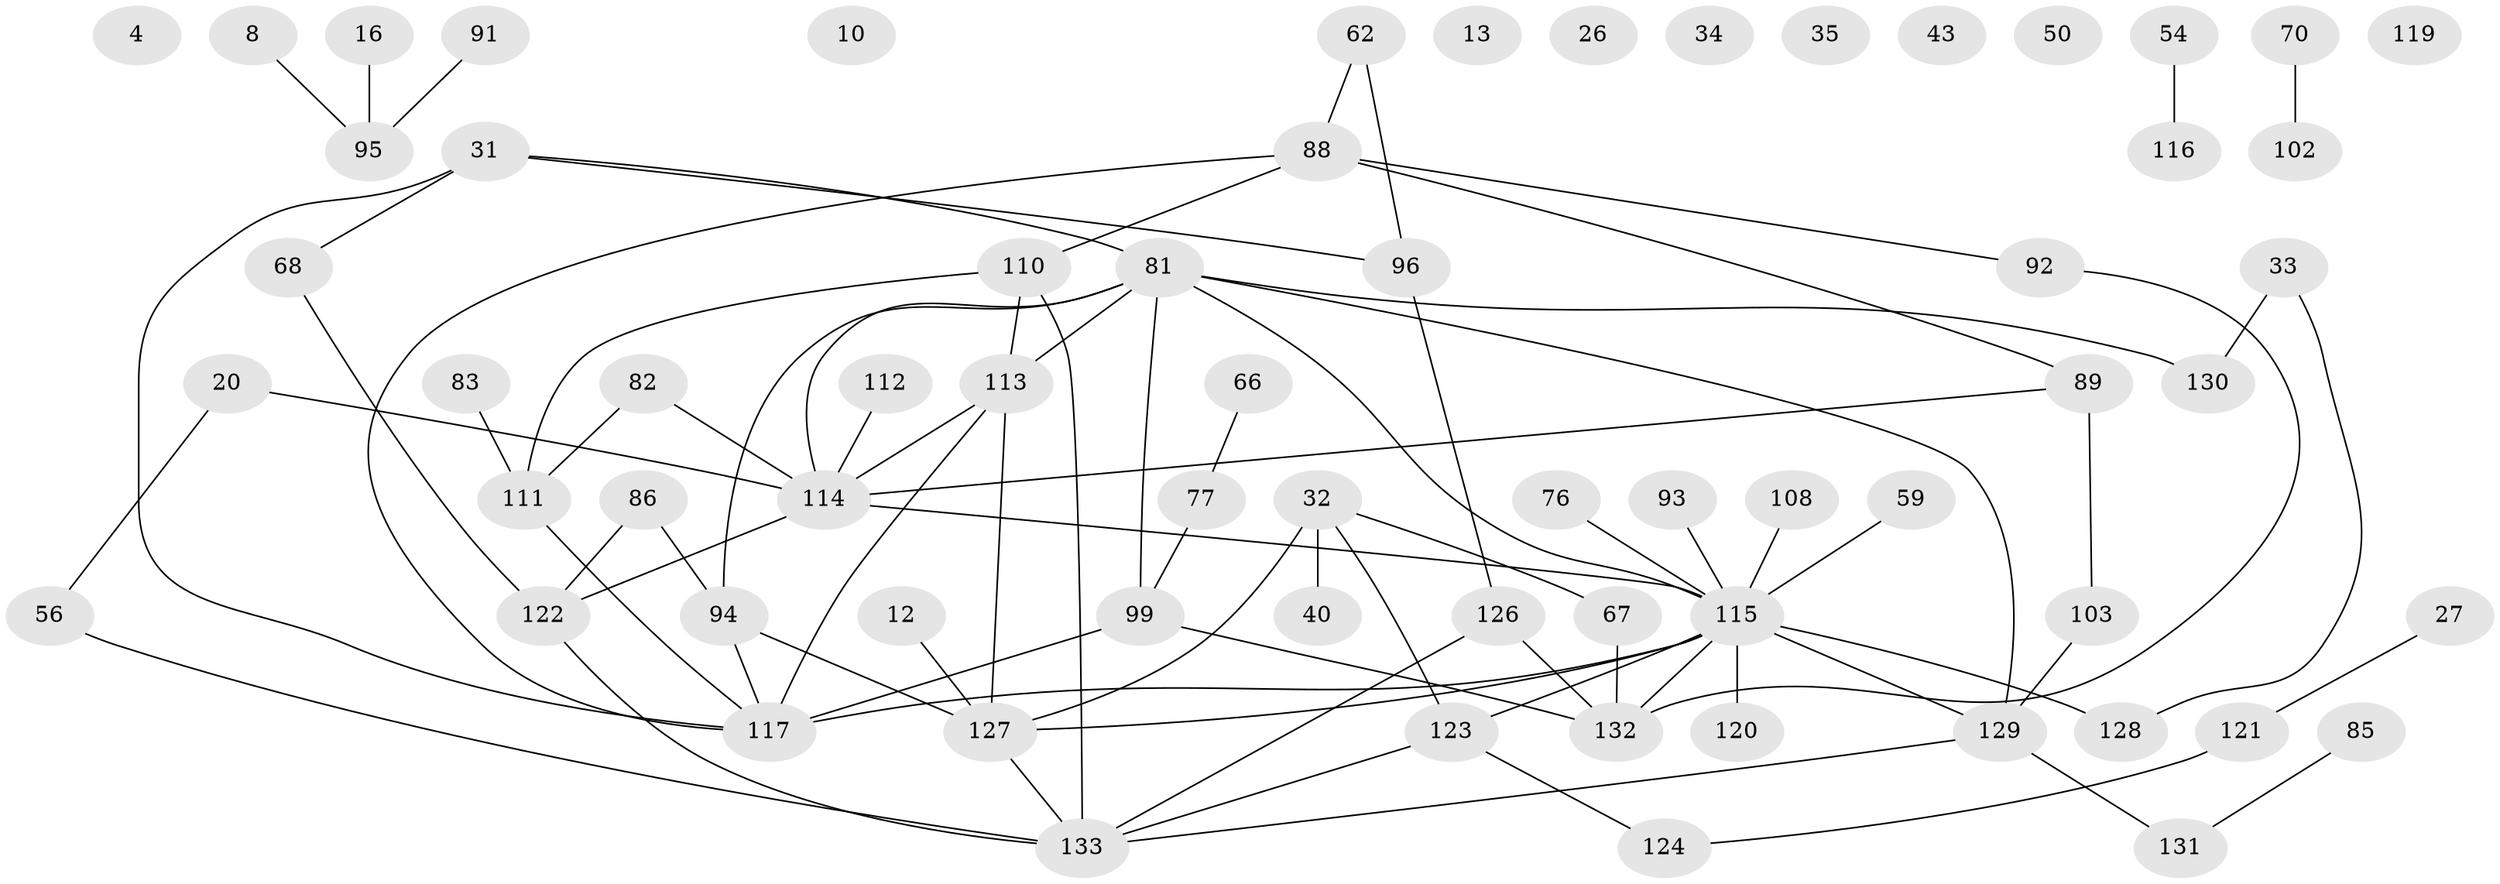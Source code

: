 // original degree distribution, {2: 0.2932330827067669, 5: 0.05263157894736842, 1: 0.18796992481203006, 0: 0.06766917293233082, 4: 0.12781954887218044, 3: 0.22556390977443608, 6: 0.045112781954887216}
// Generated by graph-tools (version 1.1) at 2025/40/03/09/25 04:40:26]
// undirected, 66 vertices, 82 edges
graph export_dot {
graph [start="1"]
  node [color=gray90,style=filled];
  4;
  8;
  10;
  12;
  13;
  16;
  20;
  26;
  27;
  31;
  32;
  33 [super="+3"];
  34;
  35;
  40;
  43;
  50;
  54;
  56;
  59;
  62;
  66;
  67;
  68;
  70;
  76;
  77 [super="+6"];
  81 [super="+53+29+44"];
  82;
  83;
  85;
  86;
  88 [super="+9+84"];
  89 [super="+19"];
  91;
  92;
  93;
  94 [super="+74+38"];
  95;
  96;
  99 [super="+58+72"];
  102;
  103 [super="+73"];
  108;
  110 [super="+105+109"];
  111;
  112;
  113 [super="+48"];
  114 [super="+23+80"];
  115 [super="+69+107"];
  116;
  117 [super="+57+100+78"];
  119;
  120 [super="+17+79+90"];
  121;
  122 [super="+5"];
  123;
  124;
  126 [super="+51"];
  127 [super="+98"];
  128;
  129 [super="+87"];
  130;
  131;
  132 [super="+28+101"];
  133 [super="+7+52+118+125+47+97"];
  8 -- 95;
  12 -- 127;
  16 -- 95;
  20 -- 56;
  20 -- 114;
  27 -- 121;
  31 -- 68;
  31 -- 96;
  31 -- 81;
  31 -- 117;
  32 -- 40;
  32 -- 67;
  32 -- 123;
  32 -- 127;
  33 -- 128;
  33 -- 130;
  54 -- 116;
  56 -- 133;
  59 -- 115;
  62 -- 96;
  62 -- 88;
  66 -- 77;
  67 -- 132;
  68 -- 122;
  70 -- 102;
  76 -- 115;
  77 -- 99;
  81 -- 129 [weight=3];
  81 -- 99;
  81 -- 114 [weight=3];
  81 -- 115 [weight=2];
  81 -- 130;
  81 -- 113;
  81 -- 94;
  82 -- 111;
  82 -- 114;
  83 -- 111;
  85 -- 131;
  86 -- 122;
  86 -- 94;
  88 -- 110;
  88 -- 92;
  88 -- 89;
  88 -- 117;
  89 -- 114 [weight=2];
  89 -- 103;
  91 -- 95;
  92 -- 132;
  93 -- 115;
  94 -- 117;
  94 -- 127;
  96 -- 126 [weight=2];
  99 -- 132;
  99 -- 117;
  103 -- 129;
  108 -- 115;
  110 -- 111;
  110 -- 113;
  110 -- 133;
  111 -- 117;
  112 -- 114;
  113 -- 114;
  113 -- 127;
  113 -- 117;
  114 -- 122 [weight=2];
  114 -- 115;
  115 -- 120 [weight=4];
  115 -- 128;
  115 -- 129 [weight=2];
  115 -- 123;
  115 -- 132;
  115 -- 127 [weight=3];
  115 -- 117 [weight=2];
  121 -- 124;
  122 -- 133;
  123 -- 124;
  123 -- 133;
  126 -- 133 [weight=2];
  126 -- 132;
  127 -- 133 [weight=2];
  129 -- 131;
  129 -- 133;
}
